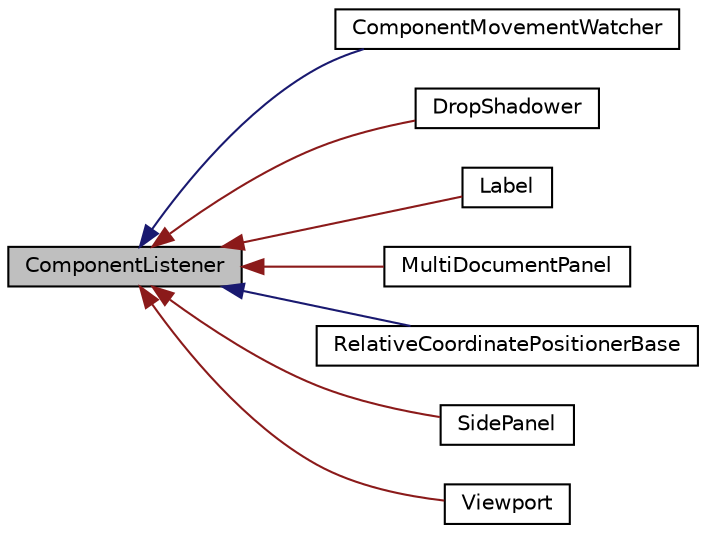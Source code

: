 digraph "ComponentListener"
{
  bgcolor="transparent";
  edge [fontname="Helvetica",fontsize="10",labelfontname="Helvetica",labelfontsize="10"];
  node [fontname="Helvetica",fontsize="10",shape=record];
  rankdir="LR";
  Node0 [label="ComponentListener",height=0.2,width=0.4,color="black", fillcolor="grey75", style="filled", fontcolor="black"];
  Node0 -> Node1 [dir="back",color="midnightblue",fontsize="10",style="solid",fontname="Helvetica"];
  Node1 [label="ComponentMovementWatcher",height=0.2,width=0.4,color="black",URL="$classComponentMovementWatcher.html",tooltip="An object that watches for any movement of a component or any of its parent components. "];
  Node0 -> Node2 [dir="back",color="firebrick4",fontsize="10",style="solid",fontname="Helvetica"];
  Node2 [label="DropShadower",height=0.2,width=0.4,color="black",URL="$classDropShadower.html",tooltip="Adds a drop-shadow to a component. "];
  Node0 -> Node3 [dir="back",color="firebrick4",fontsize="10",style="solid",fontname="Helvetica"];
  Node3 [label="Label",height=0.2,width=0.4,color="black",URL="$classLabel.html",tooltip="A component that displays a text string, and can optionally become a text editor when clicked..."];
  Node0 -> Node4 [dir="back",color="firebrick4",fontsize="10",style="solid",fontname="Helvetica"];
  Node4 [label="MultiDocumentPanel",height=0.2,width=0.4,color="black",URL="$classMultiDocumentPanel.html",tooltip="A component that contains a set of other components either in floating windows or tabs..."];
  Node0 -> Node5 [dir="back",color="midnightblue",fontsize="10",style="solid",fontname="Helvetica"];
  Node5 [label="RelativeCoordinatePositionerBase",height=0.2,width=0.4,color="black",URL="$classRelativeCoordinatePositionerBase.html",tooltip="Base class for Component::Positioners that are based upon relative coordinates. "];
  Node0 -> Node6 [dir="back",color="firebrick4",fontsize="10",style="solid",fontname="Helvetica"];
  Node6 [label="SidePanel",height=0.2,width=0.4,color="black",URL="$classSidePanel.html",tooltip="A component that is positioned on either the left- or right-hand side of its parent, containing a header and some content. "];
  Node0 -> Node7 [dir="back",color="firebrick4",fontsize="10",style="solid",fontname="Helvetica"];
  Node7 [label="Viewport",height=0.2,width=0.4,color="black",URL="$classViewport.html",tooltip="A Viewport is used to contain a larger child component, and allows the child to be automatically scro..."];
}
